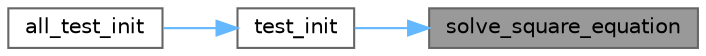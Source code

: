 digraph "solve_square_equation"
{
 // LATEX_PDF_SIZE
  bgcolor="transparent";
  edge [fontname=Helvetica,fontsize=10,labelfontname=Helvetica,labelfontsize=10];
  node [fontname=Helvetica,fontsize=10,shape=box,height=0.2,width=0.4];
  rankdir="RL";
  Node1 [id="Node000001",label="solve_square_equation",height=0.2,width=0.4,color="gray40", fillcolor="grey60", style="filled", fontcolor="black",tooltip="a function for solving square equation"];
  Node1 -> Node2 [id="edge1_Node000001_Node000002",dir="back",color="steelblue1",style="solid",tooltip=" "];
  Node2 [id="Node000002",label="test_init",height=0.2,width=0.4,color="grey40", fillcolor="white", style="filled",URL="$testing_8cpp.html#a08b2026795d206b857c96e7453965963",tooltip="a function for running a single test"];
  Node2 -> Node3 [id="edge2_Node000002_Node000003",dir="back",color="steelblue1",style="solid",tooltip=" "];
  Node3 [id="Node000003",label="all_test_init",height=0.2,width=0.4,color="grey40", fillcolor="white", style="filled",URL="$testing_8cpp.html#a467f6d1a31e17fe00c1946fbe04ee36d",tooltip="a function for running all tests"];
}
